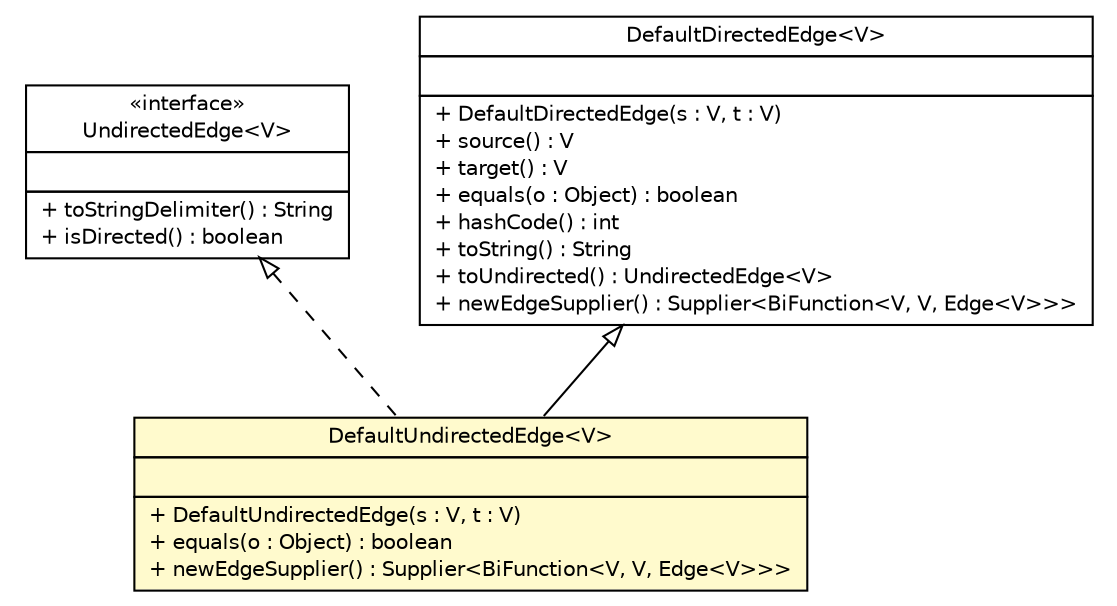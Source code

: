 #!/usr/local/bin/dot
#
# Class diagram 
# Generated by UMLGraph version R5_6-24-gf6e263 (http://www.umlgraph.org/)
#

digraph G {
	edge [fontname="Helvetica",fontsize=10,labelfontname="Helvetica",labelfontsize=10];
	node [fontname="Helvetica",fontsize=10,shape=plaintext];
	nodesep=0.25;
	ranksep=0.5;
	// org.jgraphl.edge.DefaultUndirectedEdge<V>
	c380 [label=<<table title="org.jgraphl.edge.DefaultUndirectedEdge" border="0" cellborder="1" cellspacing="0" cellpadding="2" port="p" bgcolor="lemonChiffon" href="./DefaultUndirectedEdge.html">
		<tr><td><table border="0" cellspacing="0" cellpadding="1">
<tr><td align="center" balign="center"> DefaultUndirectedEdge&lt;V&gt; </td></tr>
		</table></td></tr>
		<tr><td><table border="0" cellspacing="0" cellpadding="1">
<tr><td align="left" balign="left">  </td></tr>
		</table></td></tr>
		<tr><td><table border="0" cellspacing="0" cellpadding="1">
<tr><td align="left" balign="left"> + DefaultUndirectedEdge(s : V, t : V) </td></tr>
<tr><td align="left" balign="left"> + equals(o : Object) : boolean </td></tr>
<tr><td align="left" balign="left"> + newEdgeSupplier() : Supplier&lt;BiFunction&lt;V, V, Edge&lt;V&gt;&gt;&gt; </td></tr>
		</table></td></tr>
		</table>>, URL="./DefaultUndirectedEdge.html", fontname="Helvetica", fontcolor="black", fontsize=10.0];
	// org.jgraphl.edge.UndirectedEdge<V>
	c381 [label=<<table title="org.jgraphl.edge.UndirectedEdge" border="0" cellborder="1" cellspacing="0" cellpadding="2" port="p" href="./UndirectedEdge.html">
		<tr><td><table border="0" cellspacing="0" cellpadding="1">
<tr><td align="center" balign="center"> &#171;interface&#187; </td></tr>
<tr><td align="center" balign="center"> UndirectedEdge&lt;V&gt; </td></tr>
		</table></td></tr>
		<tr><td><table border="0" cellspacing="0" cellpadding="1">
<tr><td align="left" balign="left">  </td></tr>
		</table></td></tr>
		<tr><td><table border="0" cellspacing="0" cellpadding="1">
<tr><td align="left" balign="left"> + toStringDelimiter() : String </td></tr>
<tr><td align="left" balign="left"> + isDirected() : boolean </td></tr>
		</table></td></tr>
		</table>>, URL="./UndirectedEdge.html", fontname="Helvetica", fontcolor="black", fontsize=10.0];
	// org.jgraphl.edge.DefaultDirectedEdge<V>
	c382 [label=<<table title="org.jgraphl.edge.DefaultDirectedEdge" border="0" cellborder="1" cellspacing="0" cellpadding="2" port="p" href="./DefaultDirectedEdge.html">
		<tr><td><table border="0" cellspacing="0" cellpadding="1">
<tr><td align="center" balign="center"> DefaultDirectedEdge&lt;V&gt; </td></tr>
		</table></td></tr>
		<tr><td><table border="0" cellspacing="0" cellpadding="1">
<tr><td align="left" balign="left">  </td></tr>
		</table></td></tr>
		<tr><td><table border="0" cellspacing="0" cellpadding="1">
<tr><td align="left" balign="left"> + DefaultDirectedEdge(s : V, t : V) </td></tr>
<tr><td align="left" balign="left"> + source() : V </td></tr>
<tr><td align="left" balign="left"> + target() : V </td></tr>
<tr><td align="left" balign="left"> + equals(o : Object) : boolean </td></tr>
<tr><td align="left" balign="left"> + hashCode() : int </td></tr>
<tr><td align="left" balign="left"> + toString() : String </td></tr>
<tr><td align="left" balign="left"> + toUndirected() : UndirectedEdge&lt;V&gt; </td></tr>
<tr><td align="left" balign="left"> + newEdgeSupplier() : Supplier&lt;BiFunction&lt;V, V, Edge&lt;V&gt;&gt;&gt; </td></tr>
		</table></td></tr>
		</table>>, URL="./DefaultDirectedEdge.html", fontname="Helvetica", fontcolor="black", fontsize=10.0];
	//org.jgraphl.edge.DefaultUndirectedEdge<V> extends org.jgraphl.edge.DefaultDirectedEdge<V>
	c382:p -> c380:p [dir=back,arrowtail=empty];
	//org.jgraphl.edge.DefaultUndirectedEdge<V> implements org.jgraphl.edge.UndirectedEdge<V>
	c381:p -> c380:p [dir=back,arrowtail=empty,style=dashed];
}


